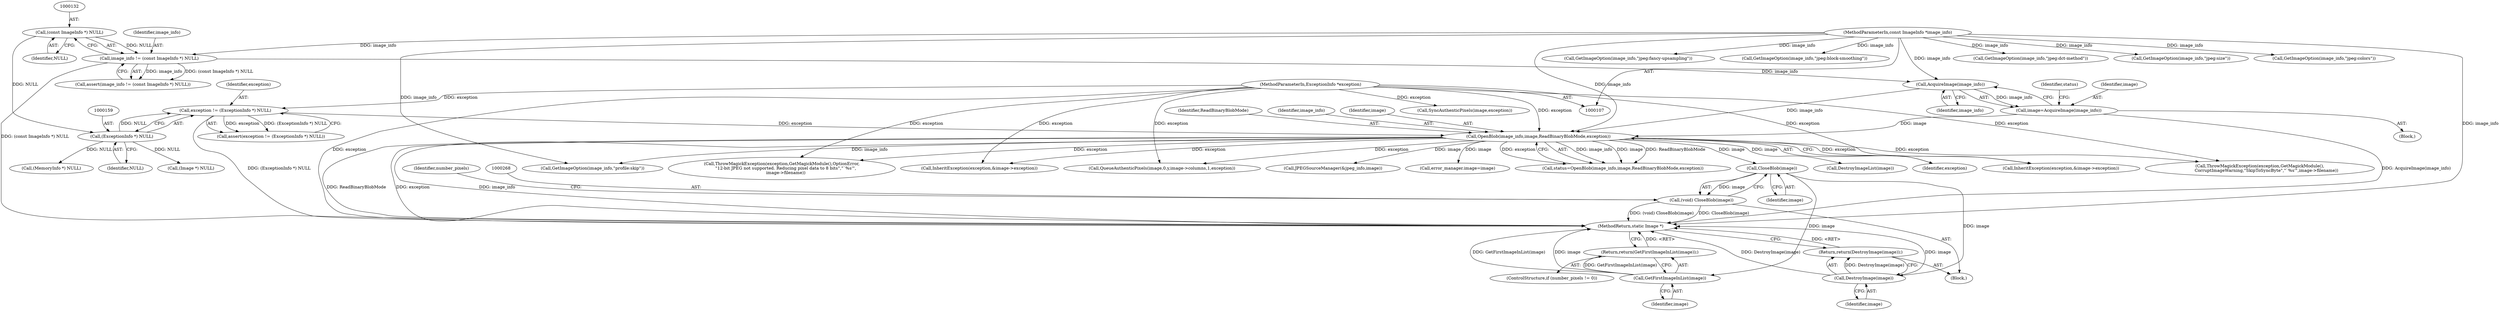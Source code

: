 digraph "0_ImageMagick_58cf5bf4fade82e3b510e8f3463a967278a3e410@pointer" {
"1000269" [label="(Call,CloseBlob(image))"];
"1000179" [label="(Call,OpenBlob(image_info,image,ReadBinaryBlobMode,exception))"];
"1000175" [label="(Call,AcquireImage(image_info))"];
"1000129" [label="(Call,image_info != (const ImageInfo *) NULL)"];
"1000108" [label="(MethodParameterIn,const ImageInfo *image_info)"];
"1000131" [label="(Call,(const ImageInfo *) NULL)"];
"1000173" [label="(Call,image=AcquireImage(image_info))"];
"1000156" [label="(Call,exception != (ExceptionInfo *) NULL)"];
"1000109" [label="(MethodParameterIn,ExceptionInfo *exception)"];
"1000158" [label="(Call,(ExceptionInfo *) NULL)"];
"1000267" [label="(Call,(void) CloseBlob(image))"];
"1000287" [label="(Call,GetFirstImageInList(image))"];
"1000286" [label="(Return,return(GetFirstImageInList(image));)"];
"1000296" [label="(Call,DestroyImage(image))"];
"1000295" [label="(Return,return(DestroyImage(image));)"];
"1001397" [label="(Call,QueueAuthenticPixels(image,0,y,image->columns,1,exception))"];
"1000128" [label="(Call,assert(image_info != (const ImageInfo *) NULL))"];
"1000282" [label="(ControlStructure,if (number_pixels != 0))"];
"1000287" [label="(Call,GetFirstImageInList(image))"];
"1000269" [label="(Call,CloseBlob(image))"];
"1000309" [label="(Call,JPEGSourceManager(&jpeg_info,image))"];
"1000650" [label="(Call,ThrowMagickException(exception,GetMagickModule(),OptionError,\n      \"12-bit JPEG not supported. Reducing pixel data to 8 bits\",\"`%s'\",\n      image->filename))"];
"1000175" [label="(Call,AcquireImage(image_info))"];
"1000110" [label="(Block,)"];
"1001853" [label="(MethodReturn,static Image *)"];
"1000182" [label="(Identifier,ReadBinaryBlobMode)"];
"1000176" [label="(Identifier,image_info)"];
"1000109" [label="(MethodParameterIn,ExceptionInfo *exception)"];
"1000155" [label="(Call,assert(exception != (ExceptionInfo *) NULL))"];
"1000296" [label="(Call,DestroyImage(image))"];
"1000320" [label="(Call,GetImageOption(image_info,\"profile:skip\"))"];
"1000179" [label="(Call,OpenBlob(image_info,image,ReadBinaryBlobMode,exception))"];
"1000174" [label="(Identifier,image)"];
"1000108" [label="(MethodParameterIn,const ImageInfo *image_info)"];
"1000270" [label="(Identifier,image)"];
"1001070" [label="(Call,InheritException(exception,&image->exception))"];
"1000235" [label="(Call,error_manager.image=image)"];
"1000178" [label="(Identifier,status)"];
"1000180" [label="(Identifier,image_info)"];
"1000181" [label="(Identifier,image)"];
"1000806" [label="(Call,GetImageOption(image_info,\"jpeg:fancy-upsampling\"))"];
"1000697" [label="(Call,GetImageOption(image_info,\"jpeg:block-smoothing\"))"];
"1000267" [label="(Call,(void) CloseBlob(image))"];
"1000177" [label="(Call,status=OpenBlob(image_info,image,ReadBinaryBlobMode,exception))"];
"1000131" [label="(Call,(const ImageInfo *) NULL)"];
"1000288" [label="(Identifier,image)"];
"1001792" [label="(Call,SyncAuthenticPixels(image,exception))"];
"1000272" [label="(Identifier,number_pixels)"];
"1000295" [label="(Return,return(DestroyImage(image));)"];
"1000289" [label="(Call,InheritException(exception,&image->exception))"];
"1000160" [label="(Identifier,NULL)"];
"1000173" [label="(Call,image=AcquireImage(image_info))"];
"1000232" [label="(Call,(MemoryInfo *) NULL)"];
"1000724" [label="(Call,GetImageOption(image_info,\"jpeg:dct-method\"))"];
"1001382" [label="(Call,ThrowMagickException(exception,GetMagickModule(),\n          CorruptImageWarning,\"SkipToSyncByte\",\"`%s'\",image->filename))"];
"1000156" [label="(Call,exception != (ExceptionInfo *) NULL)"];
"1000286" [label="(Return,return(GetFirstImageInList(image));)"];
"1000194" [label="(Call,(Image *) NULL)"];
"1000247" [label="(Block,)"];
"1000158" [label="(Call,(ExceptionInfo *) NULL)"];
"1000133" [label="(Identifier,NULL)"];
"1000191" [label="(Call,DestroyImageList(image))"];
"1000490" [label="(Call,GetImageOption(image_info,\"jpeg:size\"))"];
"1000130" [label="(Identifier,image_info)"];
"1000297" [label="(Identifier,image)"];
"1000129" [label="(Call,image_info != (const ImageInfo *) NULL)"];
"1000183" [label="(Identifier,exception)"];
"1000672" [label="(Call,GetImageOption(image_info,\"jpeg:colors\"))"];
"1000157" [label="(Identifier,exception)"];
"1000269" -> "1000267"  [label="AST: "];
"1000269" -> "1000270"  [label="CFG: "];
"1000270" -> "1000269"  [label="AST: "];
"1000267" -> "1000269"  [label="CFG: "];
"1000269" -> "1000267"  [label="DDG: image"];
"1000179" -> "1000269"  [label="DDG: image"];
"1000269" -> "1000287"  [label="DDG: image"];
"1000269" -> "1000296"  [label="DDG: image"];
"1000179" -> "1000177"  [label="AST: "];
"1000179" -> "1000183"  [label="CFG: "];
"1000180" -> "1000179"  [label="AST: "];
"1000181" -> "1000179"  [label="AST: "];
"1000182" -> "1000179"  [label="AST: "];
"1000183" -> "1000179"  [label="AST: "];
"1000177" -> "1000179"  [label="CFG: "];
"1000179" -> "1001853"  [label="DDG: ReadBinaryBlobMode"];
"1000179" -> "1001853"  [label="DDG: image_info"];
"1000179" -> "1001853"  [label="DDG: exception"];
"1000179" -> "1000177"  [label="DDG: image_info"];
"1000179" -> "1000177"  [label="DDG: image"];
"1000179" -> "1000177"  [label="DDG: ReadBinaryBlobMode"];
"1000179" -> "1000177"  [label="DDG: exception"];
"1000175" -> "1000179"  [label="DDG: image_info"];
"1000108" -> "1000179"  [label="DDG: image_info"];
"1000173" -> "1000179"  [label="DDG: image"];
"1000156" -> "1000179"  [label="DDG: exception"];
"1000109" -> "1000179"  [label="DDG: exception"];
"1000179" -> "1000191"  [label="DDG: image"];
"1000179" -> "1000235"  [label="DDG: image"];
"1000179" -> "1000289"  [label="DDG: exception"];
"1000179" -> "1000309"  [label="DDG: image"];
"1000179" -> "1000320"  [label="DDG: image_info"];
"1000179" -> "1000650"  [label="DDG: exception"];
"1000179" -> "1001070"  [label="DDG: exception"];
"1000179" -> "1001382"  [label="DDG: exception"];
"1000179" -> "1001397"  [label="DDG: exception"];
"1000175" -> "1000173"  [label="AST: "];
"1000175" -> "1000176"  [label="CFG: "];
"1000176" -> "1000175"  [label="AST: "];
"1000173" -> "1000175"  [label="CFG: "];
"1000175" -> "1000173"  [label="DDG: image_info"];
"1000129" -> "1000175"  [label="DDG: image_info"];
"1000108" -> "1000175"  [label="DDG: image_info"];
"1000129" -> "1000128"  [label="AST: "];
"1000129" -> "1000131"  [label="CFG: "];
"1000130" -> "1000129"  [label="AST: "];
"1000131" -> "1000129"  [label="AST: "];
"1000128" -> "1000129"  [label="CFG: "];
"1000129" -> "1001853"  [label="DDG: (const ImageInfo *) NULL"];
"1000129" -> "1000128"  [label="DDG: image_info"];
"1000129" -> "1000128"  [label="DDG: (const ImageInfo *) NULL"];
"1000108" -> "1000129"  [label="DDG: image_info"];
"1000131" -> "1000129"  [label="DDG: NULL"];
"1000108" -> "1000107"  [label="AST: "];
"1000108" -> "1001853"  [label="DDG: image_info"];
"1000108" -> "1000320"  [label="DDG: image_info"];
"1000108" -> "1000490"  [label="DDG: image_info"];
"1000108" -> "1000672"  [label="DDG: image_info"];
"1000108" -> "1000697"  [label="DDG: image_info"];
"1000108" -> "1000724"  [label="DDG: image_info"];
"1000108" -> "1000806"  [label="DDG: image_info"];
"1000131" -> "1000133"  [label="CFG: "];
"1000132" -> "1000131"  [label="AST: "];
"1000133" -> "1000131"  [label="AST: "];
"1000131" -> "1000158"  [label="DDG: NULL"];
"1000173" -> "1000110"  [label="AST: "];
"1000174" -> "1000173"  [label="AST: "];
"1000178" -> "1000173"  [label="CFG: "];
"1000173" -> "1001853"  [label="DDG: AcquireImage(image_info)"];
"1000156" -> "1000155"  [label="AST: "];
"1000156" -> "1000158"  [label="CFG: "];
"1000157" -> "1000156"  [label="AST: "];
"1000158" -> "1000156"  [label="AST: "];
"1000155" -> "1000156"  [label="CFG: "];
"1000156" -> "1001853"  [label="DDG: (ExceptionInfo *) NULL"];
"1000156" -> "1000155"  [label="DDG: exception"];
"1000156" -> "1000155"  [label="DDG: (ExceptionInfo *) NULL"];
"1000109" -> "1000156"  [label="DDG: exception"];
"1000158" -> "1000156"  [label="DDG: NULL"];
"1000109" -> "1000107"  [label="AST: "];
"1000109" -> "1001853"  [label="DDG: exception"];
"1000109" -> "1000289"  [label="DDG: exception"];
"1000109" -> "1000650"  [label="DDG: exception"];
"1000109" -> "1001070"  [label="DDG: exception"];
"1000109" -> "1001382"  [label="DDG: exception"];
"1000109" -> "1001397"  [label="DDG: exception"];
"1000109" -> "1001792"  [label="DDG: exception"];
"1000158" -> "1000160"  [label="CFG: "];
"1000159" -> "1000158"  [label="AST: "];
"1000160" -> "1000158"  [label="AST: "];
"1000158" -> "1000194"  [label="DDG: NULL"];
"1000158" -> "1000232"  [label="DDG: NULL"];
"1000267" -> "1000247"  [label="AST: "];
"1000268" -> "1000267"  [label="AST: "];
"1000272" -> "1000267"  [label="CFG: "];
"1000267" -> "1001853"  [label="DDG: CloseBlob(image)"];
"1000267" -> "1001853"  [label="DDG: (void) CloseBlob(image)"];
"1000287" -> "1000286"  [label="AST: "];
"1000287" -> "1000288"  [label="CFG: "];
"1000288" -> "1000287"  [label="AST: "];
"1000286" -> "1000287"  [label="CFG: "];
"1000287" -> "1001853"  [label="DDG: GetFirstImageInList(image)"];
"1000287" -> "1001853"  [label="DDG: image"];
"1000287" -> "1000286"  [label="DDG: GetFirstImageInList(image)"];
"1000286" -> "1000282"  [label="AST: "];
"1001853" -> "1000286"  [label="CFG: "];
"1000286" -> "1001853"  [label="DDG: <RET>"];
"1000296" -> "1000295"  [label="AST: "];
"1000296" -> "1000297"  [label="CFG: "];
"1000297" -> "1000296"  [label="AST: "];
"1000295" -> "1000296"  [label="CFG: "];
"1000296" -> "1001853"  [label="DDG: DestroyImage(image)"];
"1000296" -> "1001853"  [label="DDG: image"];
"1000296" -> "1000295"  [label="DDG: DestroyImage(image)"];
"1000295" -> "1000247"  [label="AST: "];
"1001853" -> "1000295"  [label="CFG: "];
"1000295" -> "1001853"  [label="DDG: <RET>"];
}
